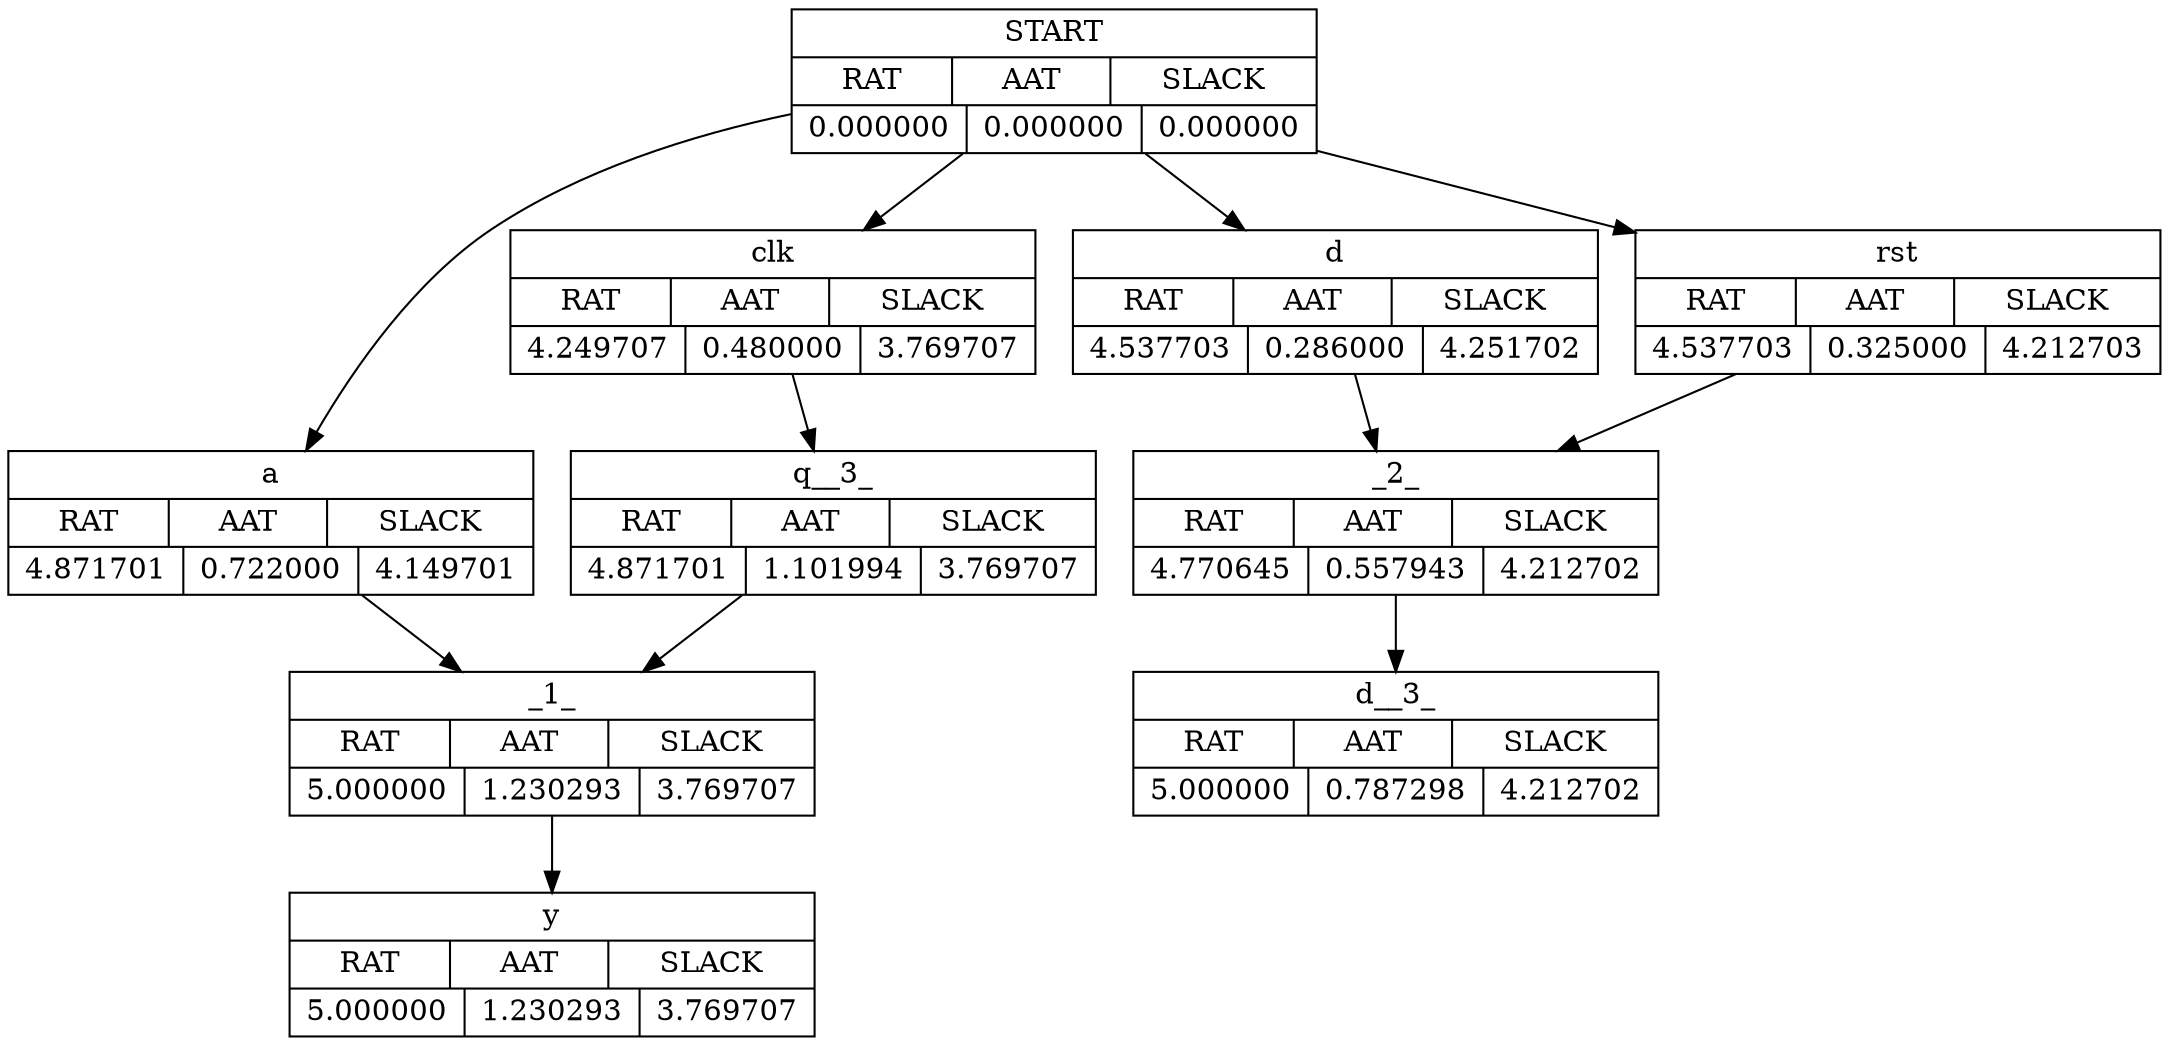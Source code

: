 Digraph G {
START[shape ="record", label = "{{START}|{RAT|AAT|SLACK}|{0.000000|0.000000|0.000000}}"];
a[shape ="record", label = "{{a}|{RAT|AAT|SLACK}|{4.871701|0.722000|4.149701}}"];
clk[shape ="record", label = "{{clk}|{RAT|AAT|SLACK}|{4.249707|0.480000|3.769707}}"];
d[shape ="record", label = "{{d}|{RAT|AAT|SLACK}|{4.537703|0.286000|4.251702}}"];
rst[shape ="record", label = "{{rst}|{RAT|AAT|SLACK}|{4.537703|0.325000|4.212703}}"];
y[shape ="record", label = "{{y}|{RAT|AAT|SLACK}|{5.000000|1.230293|3.769707}}"];
_1_[shape ="record", label = "{{_1_}|{RAT|AAT|SLACK}|{5.000000|1.230293|3.769707}}"];
_2_[shape ="record", label = "{{_2_}|{RAT|AAT|SLACK}|{4.770645|0.557943|4.212702}}"];
d__3_[shape ="record", label = "{{d__3_}|{RAT|AAT|SLACK}|{5.000000|0.787298|4.212702}}"];
q__3_[shape ="record", label = "{{q__3_}|{RAT|AAT|SLACK}|{4.871701|1.101994|3.769707}}"];
START->a;
START->clk;
START->d;
START->rst;
a->_1_;
clk->q__3_;
d->_2_;
rst->_2_;
_1_->y;
_2_->d__3_;
q__3_->_1_;
}
